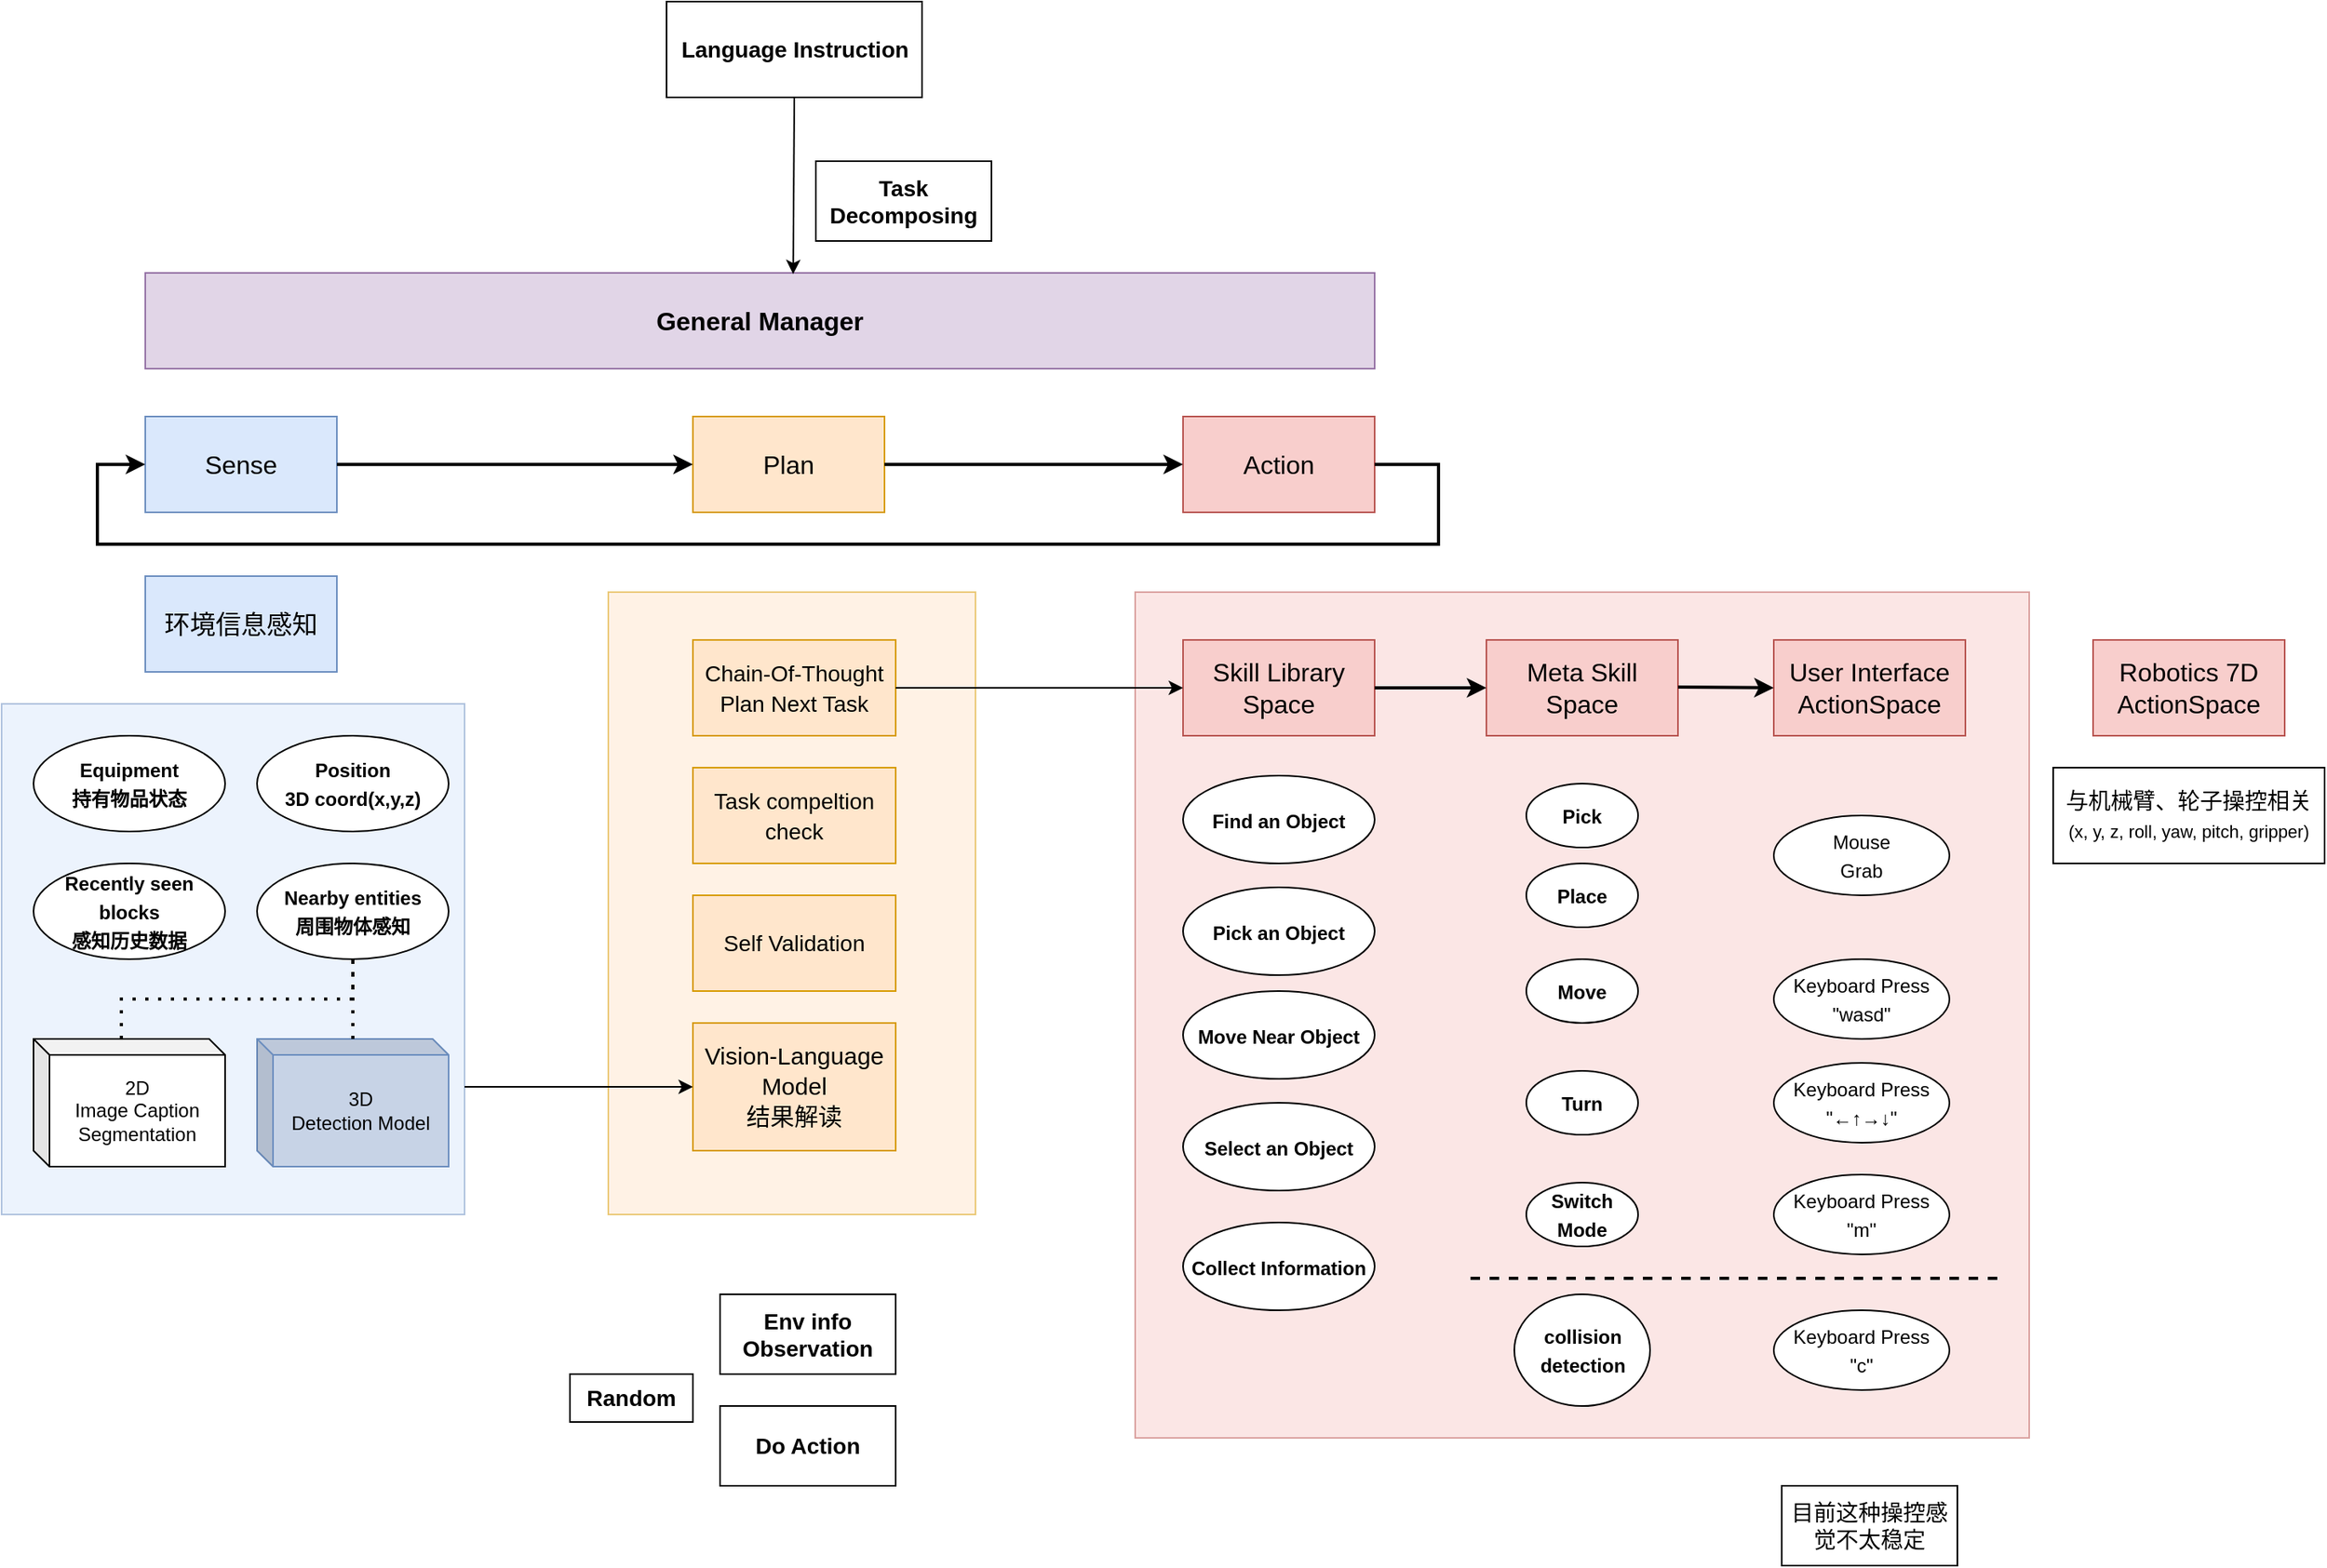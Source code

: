 <mxfile version="21.6.9" type="github">
  <diagram name="Page-1" id="c7558073-3199-34d8-9f00-42111426c3f3">
    <mxGraphModel dx="2192" dy="664" grid="1" gridSize="10" guides="1" tooltips="1" connect="1" arrows="1" fold="1" page="1" pageScale="1" pageWidth="826" pageHeight="1169" background="none" math="0" shadow="0">
      <root>
        <mxCell id="0" />
        <mxCell id="1" parent="0" />
        <mxCell id="KBhb0Jj_dmKSlay7C9OW-234" value="" style="rounded=0;whiteSpace=wrap;html=1;fillColor=#f8cecc;strokeColor=#b85450;opacity=50;" vertex="1" parent="1">
          <mxGeometry x="630" y="700" width="560" height="530" as="geometry" />
        </mxCell>
        <mxCell id="KBhb0Jj_dmKSlay7C9OW-224" value="" style="rounded=0;whiteSpace=wrap;html=1;fillColor=#ffe6cc;strokeColor=#d79b00;opacity=50;" vertex="1" parent="1">
          <mxGeometry x="300" y="700" width="230" height="390" as="geometry" />
        </mxCell>
        <mxCell id="KBhb0Jj_dmKSlay7C9OW-199" value="" style="rounded=0;whiteSpace=wrap;html=1;fillColor=#dae8fc;strokeColor=#6c8ebf;opacity=50;" vertex="1" parent="1">
          <mxGeometry x="-80" y="770" width="290" height="320" as="geometry" />
        </mxCell>
        <mxCell id="KBhb0Jj_dmKSlay7C9OW-177" value="&lt;font style=&quot;font-size: 16px;&quot;&gt;Sense&lt;/font&gt;" style="rounded=0;whiteSpace=wrap;html=1;fillColor=#dae8fc;strokeColor=#6c8ebf;" vertex="1" parent="1">
          <mxGeometry x="10" y="590" width="120" height="60" as="geometry" />
        </mxCell>
        <mxCell id="KBhb0Jj_dmKSlay7C9OW-178" value="&lt;font style=&quot;font-size: 16px;&quot;&gt;Plan&lt;/font&gt;" style="rounded=0;whiteSpace=wrap;html=1;fillColor=#ffe6cc;strokeColor=#d79b00;" vertex="1" parent="1">
          <mxGeometry x="353" y="590" width="120" height="60" as="geometry" />
        </mxCell>
        <mxCell id="KBhb0Jj_dmKSlay7C9OW-179" value="&lt;font style=&quot;font-size: 16px;&quot;&gt;Action&lt;/font&gt;" style="rounded=0;whiteSpace=wrap;html=1;fillColor=#f8cecc;strokeColor=#b85450;" vertex="1" parent="1">
          <mxGeometry x="660" y="590" width="120" height="60" as="geometry" />
        </mxCell>
        <mxCell id="KBhb0Jj_dmKSlay7C9OW-180" value="&lt;font style=&quot;font-size: 16px;&quot;&gt;环境信息感知&lt;/font&gt;" style="rounded=0;whiteSpace=wrap;html=1;fillColor=#dae8fc;strokeColor=#6c8ebf;" vertex="1" parent="1">
          <mxGeometry x="10" y="690" width="120" height="60" as="geometry" />
        </mxCell>
        <mxCell id="KBhb0Jj_dmKSlay7C9OW-181" value="&lt;div style=&quot;line-height: 150%;&quot; data-docx-has-block-data=&quot;false&quot; data-page-id=&quot;PsQEdelZuojstnxGwMRclEq5nUh&quot;&gt;&lt;div class=&quot;old-record-id-UTOEdsf3Foy1ImxKm3bcTJLcnuc&quot; style=&quot;&quot;&gt;&lt;strong&gt;Equipment&lt;/strong&gt;&lt;/div&gt;&lt;div class=&quot;old-record-id-UTOEdsf3Foy1ImxKm3bcTJLcnuc&quot; style=&quot;line-height: 150%;&quot;&gt;&lt;strong&gt;持有&lt;/strong&gt;&lt;strong style=&quot;background-color: initial;&quot;&gt;物品状态&lt;/strong&gt;&lt;/div&gt;&lt;/div&gt;" style="ellipse;whiteSpace=wrap;html=1;" vertex="1" parent="1">
          <mxGeometry x="-60" y="790" width="120" height="60" as="geometry" />
        </mxCell>
        <mxCell id="KBhb0Jj_dmKSlay7C9OW-182" value="" style="endArrow=classic;html=1;rounded=0;exitX=1;exitY=0.5;exitDx=0;exitDy=0;entryX=0;entryY=0.5;entryDx=0;entryDy=0;strokeWidth=2;" edge="1" parent="1" source="KBhb0Jj_dmKSlay7C9OW-177" target="KBhb0Jj_dmKSlay7C9OW-178">
          <mxGeometry width="50" height="50" relative="1" as="geometry">
            <mxPoint x="350" y="770" as="sourcePoint" />
            <mxPoint x="313" y="620" as="targetPoint" />
          </mxGeometry>
        </mxCell>
        <mxCell id="KBhb0Jj_dmKSlay7C9OW-183" value="" style="endArrow=classic;html=1;rounded=0;exitX=1;exitY=0.5;exitDx=0;exitDy=0;entryX=0;entryY=0.5;entryDx=0;entryDy=0;strokeWidth=2;" edge="1" parent="1" source="KBhb0Jj_dmKSlay7C9OW-178" target="KBhb0Jj_dmKSlay7C9OW-179">
          <mxGeometry width="50" height="50" relative="1" as="geometry">
            <mxPoint x="480" y="710" as="sourcePoint" />
            <mxPoint x="543" y="710" as="targetPoint" />
          </mxGeometry>
        </mxCell>
        <mxCell id="KBhb0Jj_dmKSlay7C9OW-184" value="&lt;div style=&quot;line-height: 150%;&quot; data-docx-has-block-data=&quot;false&quot; data-page-id=&quot;PsQEdelZuojstnxGwMRclEq5nUh&quot;&gt;&lt;div class=&quot;old-record-id-UTOEdsf3Foy1ImxKm3bcTJLcnuc&quot; style=&quot;&quot;&gt;&lt;div data-docx-has-block-data=&quot;false&quot; data-page-id=&quot;PsQEdelZuojstnxGwMRclEq5nUh&quot;&gt;&lt;div class=&quot;old-record-id-ScOXdyL53oE6Iexby0Acvt4xn4d&quot; style=&quot;&quot;&gt;&lt;strong&gt;Nearby entities&lt;/strong&gt;&lt;/div&gt;&lt;div class=&quot;old-record-id-ScOXdyL53oE6Iexby0Acvt4xn4d&quot; style=&quot;&quot;&gt;&lt;strong&gt;周围物体感知&lt;/strong&gt;&lt;/div&gt;&lt;/div&gt;&lt;span class=&quot;lark-record-clipboard&quot; data-lark-record-format=&quot;docx/text&quot; data-lark-record-data=&quot;{&amp;quot;rootId&amp;quot;:&amp;quot;PsQEdelZuojstnxGwMRclEq5nUh&amp;quot;,&amp;quot;text&amp;quot;:{&amp;quot;initialAttributedTexts&amp;quot;:{&amp;quot;text&amp;quot;:{&amp;quot;0&amp;quot;:&amp;quot;Nearby entities&amp;quot;},&amp;quot;attribs&amp;quot;:{&amp;quot;0&amp;quot;:&amp;quot;*0*1*2+f&amp;quot;}},&amp;quot;apool&amp;quot;:{&amp;quot;numToAttrib&amp;quot;:{&amp;quot;0&amp;quot;:[&amp;quot;author&amp;quot;,&amp;quot;7103759906590752771&amp;quot;],&amp;quot;1&amp;quot;:[&amp;quot;bold&amp;quot;,&amp;quot;true&amp;quot;],&amp;quot;2&amp;quot;:[&amp;quot;textHighlightBackground&amp;quot;,&amp;quot;rgba(255,246,122,0.8)&amp;quot;]},&amp;quot;nextNum&amp;quot;:3}},&amp;quot;type&amp;quot;:&amp;quot;text&amp;quot;,&amp;quot;referenceRecordMap&amp;quot;:{},&amp;quot;extra&amp;quot;:{&amp;quot;mention_page_title&amp;quot;:{},&amp;quot;external_mention_url&amp;quot;:{}},&amp;quot;isKeepQuoteContainer&amp;quot;:false,&amp;quot;isFromCode&amp;quot;:false,&amp;quot;selection&amp;quot;:[{&amp;quot;id&amp;quot;:2483,&amp;quot;type&amp;quot;:&amp;quot;text&amp;quot;,&amp;quot;selection&amp;quot;:{&amp;quot;start&amp;quot;:0,&amp;quot;end&amp;quot;:15},&amp;quot;recordId&amp;quot;:&amp;quot;ScOXdyL53oE6Iexby0Acvt4xn4d&amp;quot;}],&amp;quot;payloadMap&amp;quot;:{},&amp;quot;isCut&amp;quot;:false}&quot;&gt;&lt;/span&gt;&lt;/div&gt;&lt;/div&gt;" style="ellipse;whiteSpace=wrap;html=1;" vertex="1" parent="1">
          <mxGeometry x="80" y="870" width="120" height="60" as="geometry" />
        </mxCell>
        <mxCell id="KBhb0Jj_dmKSlay7C9OW-185" value="3D &lt;br&gt;Detection Model" style="shape=cube;whiteSpace=wrap;html=1;boundedLbl=1;backgroundOutline=1;darkOpacity=0.05;darkOpacity2=0.1;size=10;fillColor=#C7D3E6;strokeColor=#6c8ebf;" vertex="1" parent="1">
          <mxGeometry x="80" y="980" width="120" height="80" as="geometry" />
        </mxCell>
        <mxCell id="KBhb0Jj_dmKSlay7C9OW-186" value="&lt;div style=&quot;line-height: 150%;&quot; data-docx-has-block-data=&quot;false&quot; data-page-id=&quot;PsQEdelZuojstnxGwMRclEq5nUh&quot;&gt;&lt;div class=&quot;old-record-id-UTOEdsf3Foy1ImxKm3bcTJLcnuc&quot; style=&quot;&quot;&gt;&lt;div data-docx-has-block-data=&quot;false&quot; data-page-id=&quot;PsQEdelZuojstnxGwMRclEq5nUh&quot;&gt;&lt;div class=&quot;old-record-id-ScOXdyL53oE6Iexby0Acvt4xn4d&quot; style=&quot;&quot;&gt;&lt;strong&gt;Recently seen blocks&lt;/strong&gt;&lt;/div&gt;&lt;div class=&quot;old-record-id-ScOXdyL53oE6Iexby0Acvt4xn4d&quot; style=&quot;&quot;&gt;&lt;strong&gt;感知历史数据&lt;/strong&gt;&lt;/div&gt;&lt;/div&gt;&lt;span class=&quot;lark-record-clipboard&quot; data-lark-record-format=&quot;docx/text&quot; data-lark-record-data=&quot;{&amp;quot;rootId&amp;quot;:&amp;quot;PsQEdelZuojstnxGwMRclEq5nUh&amp;quot;,&amp;quot;text&amp;quot;:{&amp;quot;initialAttributedTexts&amp;quot;:{&amp;quot;text&amp;quot;:{&amp;quot;0&amp;quot;:&amp;quot;Nearby entities&amp;quot;},&amp;quot;attribs&amp;quot;:{&amp;quot;0&amp;quot;:&amp;quot;*0*1*2+f&amp;quot;}},&amp;quot;apool&amp;quot;:{&amp;quot;numToAttrib&amp;quot;:{&amp;quot;0&amp;quot;:[&amp;quot;author&amp;quot;,&amp;quot;7103759906590752771&amp;quot;],&amp;quot;1&amp;quot;:[&amp;quot;bold&amp;quot;,&amp;quot;true&amp;quot;],&amp;quot;2&amp;quot;:[&amp;quot;textHighlightBackground&amp;quot;,&amp;quot;rgba(255,246,122,0.8)&amp;quot;]},&amp;quot;nextNum&amp;quot;:3}},&amp;quot;type&amp;quot;:&amp;quot;text&amp;quot;,&amp;quot;referenceRecordMap&amp;quot;:{},&amp;quot;extra&amp;quot;:{&amp;quot;mention_page_title&amp;quot;:{},&amp;quot;external_mention_url&amp;quot;:{}},&amp;quot;isKeepQuoteContainer&amp;quot;:false,&amp;quot;isFromCode&amp;quot;:false,&amp;quot;selection&amp;quot;:[{&amp;quot;id&amp;quot;:2483,&amp;quot;type&amp;quot;:&amp;quot;text&amp;quot;,&amp;quot;selection&amp;quot;:{&amp;quot;start&amp;quot;:0,&amp;quot;end&amp;quot;:15},&amp;quot;recordId&amp;quot;:&amp;quot;ScOXdyL53oE6Iexby0Acvt4xn4d&amp;quot;}],&amp;quot;payloadMap&amp;quot;:{},&amp;quot;isCut&amp;quot;:false}&quot;&gt;&lt;/span&gt;&lt;/div&gt;&lt;/div&gt;" style="ellipse;whiteSpace=wrap;html=1;" vertex="1" parent="1">
          <mxGeometry x="-60" y="870" width="120" height="60" as="geometry" />
        </mxCell>
        <mxCell id="KBhb0Jj_dmKSlay7C9OW-187" value="" style="endArrow=none;dashed=1;html=1;dashPattern=1 3;strokeWidth=2;rounded=0;entryX=0.5;entryY=1;entryDx=0;entryDy=0;" edge="1" parent="1" target="KBhb0Jj_dmKSlay7C9OW-184">
          <mxGeometry width="50" height="50" relative="1" as="geometry">
            <mxPoint x="140" y="980" as="sourcePoint" />
            <mxPoint x="350" y="760" as="targetPoint" />
          </mxGeometry>
        </mxCell>
        <mxCell id="KBhb0Jj_dmKSlay7C9OW-188" value="&lt;div style=&quot;line-height: 150%;&quot; data-docx-has-block-data=&quot;false&quot; data-page-id=&quot;PsQEdelZuojstnxGwMRclEq5nUh&quot;&gt;&lt;div class=&quot;old-record-id-UTOEdsf3Foy1ImxKm3bcTJLcnuc&quot; style=&quot;&quot;&gt;&lt;div data-docx-has-block-data=&quot;false&quot; data-page-id=&quot;PsQEdelZuojstnxGwMRclEq5nUh&quot;&gt;&lt;div class=&quot;old-record-id-ScOXdyL53oE6Iexby0Acvt4xn4d&quot; style=&quot;&quot;&gt;&lt;b&gt;Position&lt;/b&gt;&lt;/div&gt;&lt;div class=&quot;old-record-id-ScOXdyL53oE6Iexby0Acvt4xn4d&quot; style=&quot;&quot;&gt;&lt;b&gt;3D coord(x,y,z)&lt;/b&gt;&lt;/div&gt;&lt;/div&gt;&lt;span class=&quot;lark-record-clipboard&quot; data-lark-record-format=&quot;docx/text&quot; data-lark-record-data=&quot;{&amp;quot;rootId&amp;quot;:&amp;quot;PsQEdelZuojstnxGwMRclEq5nUh&amp;quot;,&amp;quot;text&amp;quot;:{&amp;quot;initialAttributedTexts&amp;quot;:{&amp;quot;text&amp;quot;:{&amp;quot;0&amp;quot;:&amp;quot;Nearby entities&amp;quot;},&amp;quot;attribs&amp;quot;:{&amp;quot;0&amp;quot;:&amp;quot;*0*1*2+f&amp;quot;}},&amp;quot;apool&amp;quot;:{&amp;quot;numToAttrib&amp;quot;:{&amp;quot;0&amp;quot;:[&amp;quot;author&amp;quot;,&amp;quot;7103759906590752771&amp;quot;],&amp;quot;1&amp;quot;:[&amp;quot;bold&amp;quot;,&amp;quot;true&amp;quot;],&amp;quot;2&amp;quot;:[&amp;quot;textHighlightBackground&amp;quot;,&amp;quot;rgba(255,246,122,0.8)&amp;quot;]},&amp;quot;nextNum&amp;quot;:3}},&amp;quot;type&amp;quot;:&amp;quot;text&amp;quot;,&amp;quot;referenceRecordMap&amp;quot;:{},&amp;quot;extra&amp;quot;:{&amp;quot;mention_page_title&amp;quot;:{},&amp;quot;external_mention_url&amp;quot;:{}},&amp;quot;isKeepQuoteContainer&amp;quot;:false,&amp;quot;isFromCode&amp;quot;:false,&amp;quot;selection&amp;quot;:[{&amp;quot;id&amp;quot;:2483,&amp;quot;type&amp;quot;:&amp;quot;text&amp;quot;,&amp;quot;selection&amp;quot;:{&amp;quot;start&amp;quot;:0,&amp;quot;end&amp;quot;:15},&amp;quot;recordId&amp;quot;:&amp;quot;ScOXdyL53oE6Iexby0Acvt4xn4d&amp;quot;}],&amp;quot;payloadMap&amp;quot;:{},&amp;quot;isCut&amp;quot;:false}&quot;&gt;&lt;/span&gt;&lt;/div&gt;&lt;/div&gt;" style="ellipse;whiteSpace=wrap;html=1;" vertex="1" parent="1">
          <mxGeometry x="80" y="790" width="120" height="60" as="geometry" />
        </mxCell>
        <mxCell id="KBhb0Jj_dmKSlay7C9OW-189" value="&lt;font style=&quot;font-size: 16px;&quot;&gt;User Interface&lt;br&gt;ActionSpace&lt;br&gt;&lt;/font&gt;" style="rounded=0;whiteSpace=wrap;html=1;fillColor=#f8cecc;strokeColor=#b85450;" vertex="1" parent="1">
          <mxGeometry x="1030" y="730" width="120" height="60" as="geometry" />
        </mxCell>
        <mxCell id="KBhb0Jj_dmKSlay7C9OW-190" value="&lt;font style=&quot;font-size: 16px;&quot;&gt;Meta Skill&lt;br&gt;Space&lt;br&gt;&lt;/font&gt;" style="rounded=0;whiteSpace=wrap;html=1;fillColor=#f8cecc;strokeColor=#b85450;" vertex="1" parent="1">
          <mxGeometry x="850" y="730" width="120" height="60" as="geometry" />
        </mxCell>
        <mxCell id="KBhb0Jj_dmKSlay7C9OW-192" value="" style="endArrow=classic;html=1;rounded=0;exitX=1;exitY=0.5;exitDx=0;exitDy=0;strokeWidth=2;entryX=0;entryY=0.5;entryDx=0;entryDy=0;" edge="1" parent="1" target="KBhb0Jj_dmKSlay7C9OW-189">
          <mxGeometry width="50" height="50" relative="1" as="geometry">
            <mxPoint x="970" y="759.52" as="sourcePoint" />
            <mxPoint x="1010" y="860" as="targetPoint" />
          </mxGeometry>
        </mxCell>
        <mxCell id="KBhb0Jj_dmKSlay7C9OW-193" value="&lt;div style=&quot;line-height: 150%;&quot; data-docx-has-block-data=&quot;false&quot; data-page-id=&quot;PsQEdelZuojstnxGwMRclEq5nUh&quot;&gt;&lt;div class=&quot;old-record-id-UTOEdsf3Foy1ImxKm3bcTJLcnuc&quot; style=&quot;&quot;&gt;&lt;div data-docx-has-block-data=&quot;false&quot; data-page-id=&quot;PsQEdelZuojstnxGwMRclEq5nUh&quot;&gt;&lt;div class=&quot;old-record-id-ScOXdyL53oE6Iexby0Acvt4xn4d&quot; style=&quot;&quot;&gt;&lt;b&gt;Pick&lt;/b&gt;&lt;/div&gt;&lt;/div&gt;&lt;span class=&quot;lark-record-clipboard&quot; data-lark-record-format=&quot;docx/text&quot; data-lark-record-data=&quot;{&amp;quot;rootId&amp;quot;:&amp;quot;PsQEdelZuojstnxGwMRclEq5nUh&amp;quot;,&amp;quot;text&amp;quot;:{&amp;quot;initialAttributedTexts&amp;quot;:{&amp;quot;text&amp;quot;:{&amp;quot;0&amp;quot;:&amp;quot;Nearby entities&amp;quot;},&amp;quot;attribs&amp;quot;:{&amp;quot;0&amp;quot;:&amp;quot;*0*1*2+f&amp;quot;}},&amp;quot;apool&amp;quot;:{&amp;quot;numToAttrib&amp;quot;:{&amp;quot;0&amp;quot;:[&amp;quot;author&amp;quot;,&amp;quot;7103759906590752771&amp;quot;],&amp;quot;1&amp;quot;:[&amp;quot;bold&amp;quot;,&amp;quot;true&amp;quot;],&amp;quot;2&amp;quot;:[&amp;quot;textHighlightBackground&amp;quot;,&amp;quot;rgba(255,246,122,0.8)&amp;quot;]},&amp;quot;nextNum&amp;quot;:3}},&amp;quot;type&amp;quot;:&amp;quot;text&amp;quot;,&amp;quot;referenceRecordMap&amp;quot;:{},&amp;quot;extra&amp;quot;:{&amp;quot;mention_page_title&amp;quot;:{},&amp;quot;external_mention_url&amp;quot;:{}},&amp;quot;isKeepQuoteContainer&amp;quot;:false,&amp;quot;isFromCode&amp;quot;:false,&amp;quot;selection&amp;quot;:[{&amp;quot;id&amp;quot;:2483,&amp;quot;type&amp;quot;:&amp;quot;text&amp;quot;,&amp;quot;selection&amp;quot;:{&amp;quot;start&amp;quot;:0,&amp;quot;end&amp;quot;:15},&amp;quot;recordId&amp;quot;:&amp;quot;ScOXdyL53oE6Iexby0Acvt4xn4d&amp;quot;}],&amp;quot;payloadMap&amp;quot;:{},&amp;quot;isCut&amp;quot;:false}&quot;&gt;&lt;/span&gt;&lt;/div&gt;&lt;/div&gt;" style="ellipse;whiteSpace=wrap;html=1;" vertex="1" parent="1">
          <mxGeometry x="875" y="820" width="70" height="40" as="geometry" />
        </mxCell>
        <mxCell id="KBhb0Jj_dmKSlay7C9OW-194" value="&lt;div style=&quot;line-height: 150%;&quot; data-docx-has-block-data=&quot;false&quot; data-page-id=&quot;PsQEdelZuojstnxGwMRclEq5nUh&quot;&gt;&lt;div class=&quot;old-record-id-UTOEdsf3Foy1ImxKm3bcTJLcnuc&quot; style=&quot;&quot;&gt;&lt;div data-docx-has-block-data=&quot;false&quot; data-page-id=&quot;PsQEdelZuojstnxGwMRclEq5nUh&quot;&gt;&lt;div class=&quot;old-record-id-ScOXdyL53oE6Iexby0Acvt4xn4d&quot; style=&quot;&quot;&gt;&lt;b&gt;Place&lt;/b&gt;&lt;/div&gt;&lt;/div&gt;&lt;span class=&quot;lark-record-clipboard&quot; data-lark-record-format=&quot;docx/text&quot; data-lark-record-data=&quot;{&amp;quot;rootId&amp;quot;:&amp;quot;PsQEdelZuojstnxGwMRclEq5nUh&amp;quot;,&amp;quot;text&amp;quot;:{&amp;quot;initialAttributedTexts&amp;quot;:{&amp;quot;text&amp;quot;:{&amp;quot;0&amp;quot;:&amp;quot;Nearby entities&amp;quot;},&amp;quot;attribs&amp;quot;:{&amp;quot;0&amp;quot;:&amp;quot;*0*1*2+f&amp;quot;}},&amp;quot;apool&amp;quot;:{&amp;quot;numToAttrib&amp;quot;:{&amp;quot;0&amp;quot;:[&amp;quot;author&amp;quot;,&amp;quot;7103759906590752771&amp;quot;],&amp;quot;1&amp;quot;:[&amp;quot;bold&amp;quot;,&amp;quot;true&amp;quot;],&amp;quot;2&amp;quot;:[&amp;quot;textHighlightBackground&amp;quot;,&amp;quot;rgba(255,246,122,0.8)&amp;quot;]},&amp;quot;nextNum&amp;quot;:3}},&amp;quot;type&amp;quot;:&amp;quot;text&amp;quot;,&amp;quot;referenceRecordMap&amp;quot;:{},&amp;quot;extra&amp;quot;:{&amp;quot;mention_page_title&amp;quot;:{},&amp;quot;external_mention_url&amp;quot;:{}},&amp;quot;isKeepQuoteContainer&amp;quot;:false,&amp;quot;isFromCode&amp;quot;:false,&amp;quot;selection&amp;quot;:[{&amp;quot;id&amp;quot;:2483,&amp;quot;type&amp;quot;:&amp;quot;text&amp;quot;,&amp;quot;selection&amp;quot;:{&amp;quot;start&amp;quot;:0,&amp;quot;end&amp;quot;:15},&amp;quot;recordId&amp;quot;:&amp;quot;ScOXdyL53oE6Iexby0Acvt4xn4d&amp;quot;}],&amp;quot;payloadMap&amp;quot;:{},&amp;quot;isCut&amp;quot;:false}&quot;&gt;&lt;/span&gt;&lt;/div&gt;&lt;/div&gt;" style="ellipse;whiteSpace=wrap;html=1;" vertex="1" parent="1">
          <mxGeometry x="875" y="870" width="70" height="40" as="geometry" />
        </mxCell>
        <mxCell id="KBhb0Jj_dmKSlay7C9OW-195" value="&lt;div style=&quot;line-height: 150%;&quot; data-docx-has-block-data=&quot;false&quot; data-page-id=&quot;PsQEdelZuojstnxGwMRclEq5nUh&quot;&gt;&lt;div class=&quot;old-record-id-UTOEdsf3Foy1ImxKm3bcTJLcnuc&quot; style=&quot;&quot;&gt;&lt;div data-docx-has-block-data=&quot;false&quot; data-page-id=&quot;PsQEdelZuojstnxGwMRclEq5nUh&quot;&gt;&lt;div class=&quot;old-record-id-ScOXdyL53oE6Iexby0Acvt4xn4d&quot; style=&quot;&quot;&gt;&lt;b&gt;Move&lt;/b&gt;&lt;/div&gt;&lt;/div&gt;&lt;span class=&quot;lark-record-clipboard&quot; data-lark-record-format=&quot;docx/text&quot; data-lark-record-data=&quot;{&amp;quot;rootId&amp;quot;:&amp;quot;PsQEdelZuojstnxGwMRclEq5nUh&amp;quot;,&amp;quot;text&amp;quot;:{&amp;quot;initialAttributedTexts&amp;quot;:{&amp;quot;text&amp;quot;:{&amp;quot;0&amp;quot;:&amp;quot;Nearby entities&amp;quot;},&amp;quot;attribs&amp;quot;:{&amp;quot;0&amp;quot;:&amp;quot;*0*1*2+f&amp;quot;}},&amp;quot;apool&amp;quot;:{&amp;quot;numToAttrib&amp;quot;:{&amp;quot;0&amp;quot;:[&amp;quot;author&amp;quot;,&amp;quot;7103759906590752771&amp;quot;],&amp;quot;1&amp;quot;:[&amp;quot;bold&amp;quot;,&amp;quot;true&amp;quot;],&amp;quot;2&amp;quot;:[&amp;quot;textHighlightBackground&amp;quot;,&amp;quot;rgba(255,246,122,0.8)&amp;quot;]},&amp;quot;nextNum&amp;quot;:3}},&amp;quot;type&amp;quot;:&amp;quot;text&amp;quot;,&amp;quot;referenceRecordMap&amp;quot;:{},&amp;quot;extra&amp;quot;:{&amp;quot;mention_page_title&amp;quot;:{},&amp;quot;external_mention_url&amp;quot;:{}},&amp;quot;isKeepQuoteContainer&amp;quot;:false,&amp;quot;isFromCode&amp;quot;:false,&amp;quot;selection&amp;quot;:[{&amp;quot;id&amp;quot;:2483,&amp;quot;type&amp;quot;:&amp;quot;text&amp;quot;,&amp;quot;selection&amp;quot;:{&amp;quot;start&amp;quot;:0,&amp;quot;end&amp;quot;:15},&amp;quot;recordId&amp;quot;:&amp;quot;ScOXdyL53oE6Iexby0Acvt4xn4d&amp;quot;}],&amp;quot;payloadMap&amp;quot;:{},&amp;quot;isCut&amp;quot;:false}&quot;&gt;&lt;/span&gt;&lt;/div&gt;&lt;/div&gt;" style="ellipse;whiteSpace=wrap;html=1;" vertex="1" parent="1">
          <mxGeometry x="875" y="930" width="70" height="40" as="geometry" />
        </mxCell>
        <mxCell id="KBhb0Jj_dmKSlay7C9OW-196" value="&lt;div style=&quot;line-height: 150%;&quot; data-docx-has-block-data=&quot;false&quot; data-page-id=&quot;PsQEdelZuojstnxGwMRclEq5nUh&quot;&gt;&lt;div class=&quot;old-record-id-UTOEdsf3Foy1ImxKm3bcTJLcnuc&quot; style=&quot;&quot;&gt;&lt;div data-docx-has-block-data=&quot;false&quot; data-page-id=&quot;PsQEdelZuojstnxGwMRclEq5nUh&quot;&gt;&lt;div class=&quot;old-record-id-ScOXdyL53oE6Iexby0Acvt4xn4d&quot; style=&quot;&quot;&gt;&lt;b&gt;Turn&lt;/b&gt;&lt;/div&gt;&lt;/div&gt;&lt;span class=&quot;lark-record-clipboard&quot; data-lark-record-format=&quot;docx/text&quot; data-lark-record-data=&quot;{&amp;quot;rootId&amp;quot;:&amp;quot;PsQEdelZuojstnxGwMRclEq5nUh&amp;quot;,&amp;quot;text&amp;quot;:{&amp;quot;initialAttributedTexts&amp;quot;:{&amp;quot;text&amp;quot;:{&amp;quot;0&amp;quot;:&amp;quot;Nearby entities&amp;quot;},&amp;quot;attribs&amp;quot;:{&amp;quot;0&amp;quot;:&amp;quot;*0*1*2+f&amp;quot;}},&amp;quot;apool&amp;quot;:{&amp;quot;numToAttrib&amp;quot;:{&amp;quot;0&amp;quot;:[&amp;quot;author&amp;quot;,&amp;quot;7103759906590752771&amp;quot;],&amp;quot;1&amp;quot;:[&amp;quot;bold&amp;quot;,&amp;quot;true&amp;quot;],&amp;quot;2&amp;quot;:[&amp;quot;textHighlightBackground&amp;quot;,&amp;quot;rgba(255,246,122,0.8)&amp;quot;]},&amp;quot;nextNum&amp;quot;:3}},&amp;quot;type&amp;quot;:&amp;quot;text&amp;quot;,&amp;quot;referenceRecordMap&amp;quot;:{},&amp;quot;extra&amp;quot;:{&amp;quot;mention_page_title&amp;quot;:{},&amp;quot;external_mention_url&amp;quot;:{}},&amp;quot;isKeepQuoteContainer&amp;quot;:false,&amp;quot;isFromCode&amp;quot;:false,&amp;quot;selection&amp;quot;:[{&amp;quot;id&amp;quot;:2483,&amp;quot;type&amp;quot;:&amp;quot;text&amp;quot;,&amp;quot;selection&amp;quot;:{&amp;quot;start&amp;quot;:0,&amp;quot;end&amp;quot;:15},&amp;quot;recordId&amp;quot;:&amp;quot;ScOXdyL53oE6Iexby0Acvt4xn4d&amp;quot;}],&amp;quot;payloadMap&amp;quot;:{},&amp;quot;isCut&amp;quot;:false}&quot;&gt;&lt;/span&gt;&lt;/div&gt;&lt;/div&gt;" style="ellipse;whiteSpace=wrap;html=1;" vertex="1" parent="1">
          <mxGeometry x="875" y="1000" width="70" height="40" as="geometry" />
        </mxCell>
        <mxCell id="KBhb0Jj_dmKSlay7C9OW-197" value="&lt;p style=&quot;line-height: 150%;&quot;&gt;&lt;font style=&quot;font-size: 14px;&quot;&gt;Task compeltion check&lt;/font&gt;&lt;/p&gt;" style="rounded=0;whiteSpace=wrap;html=1;fillColor=#ffe6cc;strokeColor=#d79b00;" vertex="1" parent="1">
          <mxGeometry x="353" y="810" width="127" height="60" as="geometry" />
        </mxCell>
        <mxCell id="KBhb0Jj_dmKSlay7C9OW-198" value="&lt;p style=&quot;line-height: 150%;&quot;&gt;&lt;font style=&quot;font-size: 15px;&quot;&gt;Vision-Language Model&lt;br&gt;结果解读&lt;br&gt;&lt;/font&gt;&lt;/p&gt;" style="rounded=0;whiteSpace=wrap;html=1;fillColor=#ffe6cc;strokeColor=#d79b00;" vertex="1" parent="1">
          <mxGeometry x="353" y="970" width="127" height="80" as="geometry" />
        </mxCell>
        <mxCell id="KBhb0Jj_dmKSlay7C9OW-200" value="&lt;font style=&quot;font-size: 16px;&quot;&gt;Robotics 7D&lt;br&gt;ActionSpace&lt;br&gt;&lt;/font&gt;" style="rounded=0;whiteSpace=wrap;html=1;fillColor=#f8cecc;strokeColor=#b85450;" vertex="1" parent="1">
          <mxGeometry x="1230" y="730" width="120" height="60" as="geometry" />
        </mxCell>
        <mxCell id="KBhb0Jj_dmKSlay7C9OW-201" value="&lt;p style=&quot;line-height: 150%;&quot;&gt;&lt;span style=&quot;font-size: 14px;&quot;&gt;与机械臂、轮子操控相关&lt;/span&gt;&lt;br&gt;&lt;font style=&quot;font-size: 11px;&quot;&gt;(x, y, z, roll, yaw, pitch,&amp;nbsp;gripper)&lt;/font&gt;&lt;br&gt;&lt;/p&gt;" style="rounded=0;whiteSpace=wrap;html=1;" vertex="1" parent="1">
          <mxGeometry x="1205" y="810" width="170" height="60" as="geometry" />
        </mxCell>
        <mxCell id="KBhb0Jj_dmKSlay7C9OW-202" value="2D&lt;br&gt;Image Caption&lt;br&gt;Segmentation" style="shape=cube;whiteSpace=wrap;html=1;boundedLbl=1;backgroundOutline=1;darkOpacity=0.05;darkOpacity2=0.1;size=10;" vertex="1" parent="1">
          <mxGeometry x="-60" y="980" width="120" height="80" as="geometry" />
        </mxCell>
        <mxCell id="KBhb0Jj_dmKSlay7C9OW-203" value="" style="endArrow=none;dashed=1;html=1;dashPattern=1 3;strokeWidth=2;rounded=0;exitX=0;exitY=0;exitDx=55;exitDy=0;exitPerimeter=0;edgeStyle=orthogonalEdgeStyle;entryX=0.5;entryY=1;entryDx=0;entryDy=0;" edge="1" parent="1" source="KBhb0Jj_dmKSlay7C9OW-202" target="KBhb0Jj_dmKSlay7C9OW-184">
          <mxGeometry width="50" height="50" relative="1" as="geometry">
            <mxPoint x="150" y="990" as="sourcePoint" />
            <mxPoint x="150" y="940" as="targetPoint" />
          </mxGeometry>
        </mxCell>
        <mxCell id="KBhb0Jj_dmKSlay7C9OW-204" value="" style="endArrow=classic;html=1;rounded=0;exitX=1;exitY=0.75;exitDx=0;exitDy=0;entryX=0;entryY=0.5;entryDx=0;entryDy=0;" edge="1" parent="1" source="KBhb0Jj_dmKSlay7C9OW-199" target="KBhb0Jj_dmKSlay7C9OW-198">
          <mxGeometry width="50" height="50" relative="1" as="geometry">
            <mxPoint x="490" y="840" as="sourcePoint" />
            <mxPoint x="540" y="790" as="targetPoint" />
          </mxGeometry>
        </mxCell>
        <mxCell id="KBhb0Jj_dmKSlay7C9OW-206" value="&lt;font size=&quot;1&quot; style=&quot;&quot;&gt;&lt;b style=&quot;font-size: 16px;&quot;&gt;General Manager&lt;/b&gt;&lt;/font&gt;" style="rounded=0;whiteSpace=wrap;html=1;fillColor=#e1d5e7;strokeColor=#9673a6;" vertex="1" parent="1">
          <mxGeometry x="10" y="500" width="770" height="60" as="geometry" />
        </mxCell>
        <mxCell id="KBhb0Jj_dmKSlay7C9OW-207" value="&lt;div style=&quot;line-height: 150%;&quot; data-docx-has-block-data=&quot;false&quot; data-page-id=&quot;PsQEdelZuojstnxGwMRclEq5nUh&quot;&gt;&lt;div class=&quot;old-record-id-UTOEdsf3Foy1ImxKm3bcTJLcnuc&quot; style=&quot;&quot;&gt;&lt;div data-docx-has-block-data=&quot;false&quot; data-page-id=&quot;PsQEdelZuojstnxGwMRclEq5nUh&quot;&gt;&lt;div class=&quot;old-record-id-ScOXdyL53oE6Iexby0Acvt4xn4d&quot; style=&quot;&quot;&gt;Keyboard Press&lt;/div&gt;&lt;div class=&quot;old-record-id-ScOXdyL53oE6Iexby0Acvt4xn4d&quot; style=&quot;&quot;&gt;&quot;wasd&quot;&lt;/div&gt;&lt;/div&gt;&lt;span class=&quot;lark-record-clipboard&quot; data-lark-record-format=&quot;docx/text&quot; data-lark-record-data=&quot;{&amp;quot;rootId&amp;quot;:&amp;quot;PsQEdelZuojstnxGwMRclEq5nUh&amp;quot;,&amp;quot;text&amp;quot;:{&amp;quot;initialAttributedTexts&amp;quot;:{&amp;quot;text&amp;quot;:{&amp;quot;0&amp;quot;:&amp;quot;Nearby entities&amp;quot;},&amp;quot;attribs&amp;quot;:{&amp;quot;0&amp;quot;:&amp;quot;*0*1*2+f&amp;quot;}},&amp;quot;apool&amp;quot;:{&amp;quot;numToAttrib&amp;quot;:{&amp;quot;0&amp;quot;:[&amp;quot;author&amp;quot;,&amp;quot;7103759906590752771&amp;quot;],&amp;quot;1&amp;quot;:[&amp;quot;bold&amp;quot;,&amp;quot;true&amp;quot;],&amp;quot;2&amp;quot;:[&amp;quot;textHighlightBackground&amp;quot;,&amp;quot;rgba(255,246,122,0.8)&amp;quot;]},&amp;quot;nextNum&amp;quot;:3}},&amp;quot;type&amp;quot;:&amp;quot;text&amp;quot;,&amp;quot;referenceRecordMap&amp;quot;:{},&amp;quot;extra&amp;quot;:{&amp;quot;mention_page_title&amp;quot;:{},&amp;quot;external_mention_url&amp;quot;:{}},&amp;quot;isKeepQuoteContainer&amp;quot;:false,&amp;quot;isFromCode&amp;quot;:false,&amp;quot;selection&amp;quot;:[{&amp;quot;id&amp;quot;:2483,&amp;quot;type&amp;quot;:&amp;quot;text&amp;quot;,&amp;quot;selection&amp;quot;:{&amp;quot;start&amp;quot;:0,&amp;quot;end&amp;quot;:15},&amp;quot;recordId&amp;quot;:&amp;quot;ScOXdyL53oE6Iexby0Acvt4xn4d&amp;quot;}],&amp;quot;payloadMap&amp;quot;:{},&amp;quot;isCut&amp;quot;:false}&quot;&gt;&lt;/span&gt;&lt;/div&gt;&lt;/div&gt;" style="ellipse;whiteSpace=wrap;html=1;" vertex="1" parent="1">
          <mxGeometry x="1030" y="930" width="110" height="50" as="geometry" />
        </mxCell>
        <mxCell id="KBhb0Jj_dmKSlay7C9OW-208" value="&lt;div style=&quot;line-height: 150%;&quot; data-docx-has-block-data=&quot;false&quot; data-page-id=&quot;PsQEdelZuojstnxGwMRclEq5nUh&quot;&gt;&lt;div class=&quot;old-record-id-UTOEdsf3Foy1ImxKm3bcTJLcnuc&quot; style=&quot;&quot;&gt;&lt;div data-docx-has-block-data=&quot;false&quot; data-page-id=&quot;PsQEdelZuojstnxGwMRclEq5nUh&quot;&gt;&lt;div class=&quot;old-record-id-ScOXdyL53oE6Iexby0Acvt4xn4d&quot; style=&quot;&quot;&gt;Keyboard Press&lt;/div&gt;&lt;div class=&quot;old-record-id-ScOXdyL53oE6Iexby0Acvt4xn4d&quot; style=&quot;&quot;&gt;&quot;←↑→↓&quot;&lt;/div&gt;&lt;/div&gt;&lt;span class=&quot;lark-record-clipboard&quot; data-lark-record-format=&quot;docx/text&quot; data-lark-record-data=&quot;{&amp;quot;rootId&amp;quot;:&amp;quot;PsQEdelZuojstnxGwMRclEq5nUh&amp;quot;,&amp;quot;text&amp;quot;:{&amp;quot;initialAttributedTexts&amp;quot;:{&amp;quot;text&amp;quot;:{&amp;quot;0&amp;quot;:&amp;quot;Nearby entities&amp;quot;},&amp;quot;attribs&amp;quot;:{&amp;quot;0&amp;quot;:&amp;quot;*0*1*2+f&amp;quot;}},&amp;quot;apool&amp;quot;:{&amp;quot;numToAttrib&amp;quot;:{&amp;quot;0&amp;quot;:[&amp;quot;author&amp;quot;,&amp;quot;7103759906590752771&amp;quot;],&amp;quot;1&amp;quot;:[&amp;quot;bold&amp;quot;,&amp;quot;true&amp;quot;],&amp;quot;2&amp;quot;:[&amp;quot;textHighlightBackground&amp;quot;,&amp;quot;rgba(255,246,122,0.8)&amp;quot;]},&amp;quot;nextNum&amp;quot;:3}},&amp;quot;type&amp;quot;:&amp;quot;text&amp;quot;,&amp;quot;referenceRecordMap&amp;quot;:{},&amp;quot;extra&amp;quot;:{&amp;quot;mention_page_title&amp;quot;:{},&amp;quot;external_mention_url&amp;quot;:{}},&amp;quot;isKeepQuoteContainer&amp;quot;:false,&amp;quot;isFromCode&amp;quot;:false,&amp;quot;selection&amp;quot;:[{&amp;quot;id&amp;quot;:2483,&amp;quot;type&amp;quot;:&amp;quot;text&amp;quot;,&amp;quot;selection&amp;quot;:{&amp;quot;start&amp;quot;:0,&amp;quot;end&amp;quot;:15},&amp;quot;recordId&amp;quot;:&amp;quot;ScOXdyL53oE6Iexby0Acvt4xn4d&amp;quot;}],&amp;quot;payloadMap&amp;quot;:{},&amp;quot;isCut&amp;quot;:false}&quot;&gt;&lt;/span&gt;&lt;/div&gt;&lt;/div&gt;" style="ellipse;whiteSpace=wrap;html=1;" vertex="1" parent="1">
          <mxGeometry x="1030" y="995" width="110" height="50" as="geometry" />
        </mxCell>
        <mxCell id="KBhb0Jj_dmKSlay7C9OW-209" value="&lt;div style=&quot;line-height: 150%;&quot; data-docx-has-block-data=&quot;false&quot; data-page-id=&quot;PsQEdelZuojstnxGwMRclEq5nUh&quot;&gt;&lt;div class=&quot;old-record-id-UTOEdsf3Foy1ImxKm3bcTJLcnuc&quot; style=&quot;&quot;&gt;&lt;div data-docx-has-block-data=&quot;false&quot; data-page-id=&quot;PsQEdelZuojstnxGwMRclEq5nUh&quot;&gt;&lt;div class=&quot;old-record-id-ScOXdyL53oE6Iexby0Acvt4xn4d&quot; style=&quot;&quot;&gt;Mouse&lt;/div&gt;&lt;div class=&quot;old-record-id-ScOXdyL53oE6Iexby0Acvt4xn4d&quot; style=&quot;&quot;&gt;Grab&lt;/div&gt;&lt;/div&gt;&lt;span class=&quot;lark-record-clipboard&quot; data-lark-record-format=&quot;docx/text&quot; data-lark-record-data=&quot;{&amp;quot;rootId&amp;quot;:&amp;quot;PsQEdelZuojstnxGwMRclEq5nUh&amp;quot;,&amp;quot;text&amp;quot;:{&amp;quot;initialAttributedTexts&amp;quot;:{&amp;quot;text&amp;quot;:{&amp;quot;0&amp;quot;:&amp;quot;Nearby entities&amp;quot;},&amp;quot;attribs&amp;quot;:{&amp;quot;0&amp;quot;:&amp;quot;*0*1*2+f&amp;quot;}},&amp;quot;apool&amp;quot;:{&amp;quot;numToAttrib&amp;quot;:{&amp;quot;0&amp;quot;:[&amp;quot;author&amp;quot;,&amp;quot;7103759906590752771&amp;quot;],&amp;quot;1&amp;quot;:[&amp;quot;bold&amp;quot;,&amp;quot;true&amp;quot;],&amp;quot;2&amp;quot;:[&amp;quot;textHighlightBackground&amp;quot;,&amp;quot;rgba(255,246,122,0.8)&amp;quot;]},&amp;quot;nextNum&amp;quot;:3}},&amp;quot;type&amp;quot;:&amp;quot;text&amp;quot;,&amp;quot;referenceRecordMap&amp;quot;:{},&amp;quot;extra&amp;quot;:{&amp;quot;mention_page_title&amp;quot;:{},&amp;quot;external_mention_url&amp;quot;:{}},&amp;quot;isKeepQuoteContainer&amp;quot;:false,&amp;quot;isFromCode&amp;quot;:false,&amp;quot;selection&amp;quot;:[{&amp;quot;id&amp;quot;:2483,&amp;quot;type&amp;quot;:&amp;quot;text&amp;quot;,&amp;quot;selection&amp;quot;:{&amp;quot;start&amp;quot;:0,&amp;quot;end&amp;quot;:15},&amp;quot;recordId&amp;quot;:&amp;quot;ScOXdyL53oE6Iexby0Acvt4xn4d&amp;quot;}],&amp;quot;payloadMap&amp;quot;:{},&amp;quot;isCut&amp;quot;:false}&quot;&gt;&lt;/span&gt;&lt;/div&gt;&lt;/div&gt;" style="ellipse;whiteSpace=wrap;html=1;" vertex="1" parent="1">
          <mxGeometry x="1030" y="840" width="110" height="50" as="geometry" />
        </mxCell>
        <mxCell id="KBhb0Jj_dmKSlay7C9OW-210" value="&lt;div style=&quot;line-height: 150%;&quot; data-docx-has-block-data=&quot;false&quot; data-page-id=&quot;PsQEdelZuojstnxGwMRclEq5nUh&quot;&gt;&lt;div class=&quot;old-record-id-UTOEdsf3Foy1ImxKm3bcTJLcnuc&quot; style=&quot;&quot;&gt;&lt;div data-docx-has-block-data=&quot;false&quot; data-page-id=&quot;PsQEdelZuojstnxGwMRclEq5nUh&quot;&gt;&lt;div class=&quot;old-record-id-ScOXdyL53oE6Iexby0Acvt4xn4d&quot; style=&quot;&quot;&gt;Keyboard Press&lt;/div&gt;&lt;div class=&quot;old-record-id-ScOXdyL53oE6Iexby0Acvt4xn4d&quot; style=&quot;&quot;&gt;&quot;c&quot;&lt;/div&gt;&lt;/div&gt;&lt;span class=&quot;lark-record-clipboard&quot; data-lark-record-format=&quot;docx/text&quot; data-lark-record-data=&quot;{&amp;quot;rootId&amp;quot;:&amp;quot;PsQEdelZuojstnxGwMRclEq5nUh&amp;quot;,&amp;quot;text&amp;quot;:{&amp;quot;initialAttributedTexts&amp;quot;:{&amp;quot;text&amp;quot;:{&amp;quot;0&amp;quot;:&amp;quot;Nearby entities&amp;quot;},&amp;quot;attribs&amp;quot;:{&amp;quot;0&amp;quot;:&amp;quot;*0*1*2+f&amp;quot;}},&amp;quot;apool&amp;quot;:{&amp;quot;numToAttrib&amp;quot;:{&amp;quot;0&amp;quot;:[&amp;quot;author&amp;quot;,&amp;quot;7103759906590752771&amp;quot;],&amp;quot;1&amp;quot;:[&amp;quot;bold&amp;quot;,&amp;quot;true&amp;quot;],&amp;quot;2&amp;quot;:[&amp;quot;textHighlightBackground&amp;quot;,&amp;quot;rgba(255,246,122,0.8)&amp;quot;]},&amp;quot;nextNum&amp;quot;:3}},&amp;quot;type&amp;quot;:&amp;quot;text&amp;quot;,&amp;quot;referenceRecordMap&amp;quot;:{},&amp;quot;extra&amp;quot;:{&amp;quot;mention_page_title&amp;quot;:{},&amp;quot;external_mention_url&amp;quot;:{}},&amp;quot;isKeepQuoteContainer&amp;quot;:false,&amp;quot;isFromCode&amp;quot;:false,&amp;quot;selection&amp;quot;:[{&amp;quot;id&amp;quot;:2483,&amp;quot;type&amp;quot;:&amp;quot;text&amp;quot;,&amp;quot;selection&amp;quot;:{&amp;quot;start&amp;quot;:0,&amp;quot;end&amp;quot;:15},&amp;quot;recordId&amp;quot;:&amp;quot;ScOXdyL53oE6Iexby0Acvt4xn4d&amp;quot;}],&amp;quot;payloadMap&amp;quot;:{},&amp;quot;isCut&amp;quot;:false}&quot;&gt;&lt;/span&gt;&lt;/div&gt;&lt;/div&gt;" style="ellipse;whiteSpace=wrap;html=1;" vertex="1" parent="1">
          <mxGeometry x="1030" y="1150" width="110" height="50" as="geometry" />
        </mxCell>
        <mxCell id="KBhb0Jj_dmKSlay7C9OW-211" value="&lt;div style=&quot;line-height: 150%;&quot; data-docx-has-block-data=&quot;false&quot; data-page-id=&quot;PsQEdelZuojstnxGwMRclEq5nUh&quot;&gt;&lt;div class=&quot;old-record-id-UTOEdsf3Foy1ImxKm3bcTJLcnuc&quot; style=&quot;&quot;&gt;&lt;div data-docx-has-block-data=&quot;false&quot; data-page-id=&quot;PsQEdelZuojstnxGwMRclEq5nUh&quot;&gt;&lt;div class=&quot;old-record-id-ScOXdyL53oE6Iexby0Acvt4xn4d&quot; style=&quot;&quot;&gt;&lt;b&gt;collision&lt;/b&gt;&lt;/div&gt;&lt;div class=&quot;old-record-id-ScOXdyL53oE6Iexby0Acvt4xn4d&quot; style=&quot;&quot;&gt;&lt;b&gt;detection&lt;/b&gt;&lt;/div&gt;&lt;/div&gt;&lt;span class=&quot;lark-record-clipboard&quot; data-lark-record-format=&quot;docx/text&quot; data-lark-record-data=&quot;{&amp;quot;rootId&amp;quot;:&amp;quot;PsQEdelZuojstnxGwMRclEq5nUh&amp;quot;,&amp;quot;text&amp;quot;:{&amp;quot;initialAttributedTexts&amp;quot;:{&amp;quot;text&amp;quot;:{&amp;quot;0&amp;quot;:&amp;quot;Nearby entities&amp;quot;},&amp;quot;attribs&amp;quot;:{&amp;quot;0&amp;quot;:&amp;quot;*0*1*2+f&amp;quot;}},&amp;quot;apool&amp;quot;:{&amp;quot;numToAttrib&amp;quot;:{&amp;quot;0&amp;quot;:[&amp;quot;author&amp;quot;,&amp;quot;7103759906590752771&amp;quot;],&amp;quot;1&amp;quot;:[&amp;quot;bold&amp;quot;,&amp;quot;true&amp;quot;],&amp;quot;2&amp;quot;:[&amp;quot;textHighlightBackground&amp;quot;,&amp;quot;rgba(255,246,122,0.8)&amp;quot;]},&amp;quot;nextNum&amp;quot;:3}},&amp;quot;type&amp;quot;:&amp;quot;text&amp;quot;,&amp;quot;referenceRecordMap&amp;quot;:{},&amp;quot;extra&amp;quot;:{&amp;quot;mention_page_title&amp;quot;:{},&amp;quot;external_mention_url&amp;quot;:{}},&amp;quot;isKeepQuoteContainer&amp;quot;:false,&amp;quot;isFromCode&amp;quot;:false,&amp;quot;selection&amp;quot;:[{&amp;quot;id&amp;quot;:2483,&amp;quot;type&amp;quot;:&amp;quot;text&amp;quot;,&amp;quot;selection&amp;quot;:{&amp;quot;start&amp;quot;:0,&amp;quot;end&amp;quot;:15},&amp;quot;recordId&amp;quot;:&amp;quot;ScOXdyL53oE6Iexby0Acvt4xn4d&amp;quot;}],&amp;quot;payloadMap&amp;quot;:{},&amp;quot;isCut&amp;quot;:false}&quot;&gt;&lt;/span&gt;&lt;/div&gt;&lt;/div&gt;" style="ellipse;whiteSpace=wrap;html=1;" vertex="1" parent="1">
          <mxGeometry x="867.5" y="1140" width="85" height="70" as="geometry" />
        </mxCell>
        <mxCell id="KBhb0Jj_dmKSlay7C9OW-212" value="&lt;div style=&quot;line-height: 150%;&quot; data-docx-has-block-data=&quot;false&quot; data-page-id=&quot;PsQEdelZuojstnxGwMRclEq5nUh&quot;&gt;&lt;div class=&quot;old-record-id-UTOEdsf3Foy1ImxKm3bcTJLcnuc&quot; style=&quot;&quot;&gt;&lt;div data-docx-has-block-data=&quot;false&quot; data-page-id=&quot;PsQEdelZuojstnxGwMRclEq5nUh&quot;&gt;&lt;div class=&quot;old-record-id-ScOXdyL53oE6Iexby0Acvt4xn4d&quot; style=&quot;&quot;&gt;&lt;b&gt;Switch Mode&lt;/b&gt;&lt;/div&gt;&lt;/div&gt;&lt;span class=&quot;lark-record-clipboard&quot; data-lark-record-format=&quot;docx/text&quot; data-lark-record-data=&quot;{&amp;quot;rootId&amp;quot;:&amp;quot;PsQEdelZuojstnxGwMRclEq5nUh&amp;quot;,&amp;quot;text&amp;quot;:{&amp;quot;initialAttributedTexts&amp;quot;:{&amp;quot;text&amp;quot;:{&amp;quot;0&amp;quot;:&amp;quot;Nearby entities&amp;quot;},&amp;quot;attribs&amp;quot;:{&amp;quot;0&amp;quot;:&amp;quot;*0*1*2+f&amp;quot;}},&amp;quot;apool&amp;quot;:{&amp;quot;numToAttrib&amp;quot;:{&amp;quot;0&amp;quot;:[&amp;quot;author&amp;quot;,&amp;quot;7103759906590752771&amp;quot;],&amp;quot;1&amp;quot;:[&amp;quot;bold&amp;quot;,&amp;quot;true&amp;quot;],&amp;quot;2&amp;quot;:[&amp;quot;textHighlightBackground&amp;quot;,&amp;quot;rgba(255,246,122,0.8)&amp;quot;]},&amp;quot;nextNum&amp;quot;:3}},&amp;quot;type&amp;quot;:&amp;quot;text&amp;quot;,&amp;quot;referenceRecordMap&amp;quot;:{},&amp;quot;extra&amp;quot;:{&amp;quot;mention_page_title&amp;quot;:{},&amp;quot;external_mention_url&amp;quot;:{}},&amp;quot;isKeepQuoteContainer&amp;quot;:false,&amp;quot;isFromCode&amp;quot;:false,&amp;quot;selection&amp;quot;:[{&amp;quot;id&amp;quot;:2483,&amp;quot;type&amp;quot;:&amp;quot;text&amp;quot;,&amp;quot;selection&amp;quot;:{&amp;quot;start&amp;quot;:0,&amp;quot;end&amp;quot;:15},&amp;quot;recordId&amp;quot;:&amp;quot;ScOXdyL53oE6Iexby0Acvt4xn4d&amp;quot;}],&amp;quot;payloadMap&amp;quot;:{},&amp;quot;isCut&amp;quot;:false}&quot;&gt;&lt;/span&gt;&lt;/div&gt;&lt;/div&gt;" style="ellipse;whiteSpace=wrap;html=1;" vertex="1" parent="1">
          <mxGeometry x="875" y="1070" width="70" height="40" as="geometry" />
        </mxCell>
        <mxCell id="KBhb0Jj_dmKSlay7C9OW-213" value="&lt;div style=&quot;line-height: 150%;&quot; data-docx-has-block-data=&quot;false&quot; data-page-id=&quot;PsQEdelZuojstnxGwMRclEq5nUh&quot;&gt;&lt;div class=&quot;old-record-id-UTOEdsf3Foy1ImxKm3bcTJLcnuc&quot; style=&quot;&quot;&gt;&lt;div data-docx-has-block-data=&quot;false&quot; data-page-id=&quot;PsQEdelZuojstnxGwMRclEq5nUh&quot;&gt;&lt;div class=&quot;old-record-id-ScOXdyL53oE6Iexby0Acvt4xn4d&quot; style=&quot;&quot;&gt;Keyboard Press&lt;/div&gt;&lt;div class=&quot;old-record-id-ScOXdyL53oE6Iexby0Acvt4xn4d&quot; style=&quot;&quot;&gt;&quot;m&quot;&lt;/div&gt;&lt;/div&gt;&lt;span class=&quot;lark-record-clipboard&quot; data-lark-record-format=&quot;docx/text&quot; data-lark-record-data=&quot;{&amp;quot;rootId&amp;quot;:&amp;quot;PsQEdelZuojstnxGwMRclEq5nUh&amp;quot;,&amp;quot;text&amp;quot;:{&amp;quot;initialAttributedTexts&amp;quot;:{&amp;quot;text&amp;quot;:{&amp;quot;0&amp;quot;:&amp;quot;Nearby entities&amp;quot;},&amp;quot;attribs&amp;quot;:{&amp;quot;0&amp;quot;:&amp;quot;*0*1*2+f&amp;quot;}},&amp;quot;apool&amp;quot;:{&amp;quot;numToAttrib&amp;quot;:{&amp;quot;0&amp;quot;:[&amp;quot;author&amp;quot;,&amp;quot;7103759906590752771&amp;quot;],&amp;quot;1&amp;quot;:[&amp;quot;bold&amp;quot;,&amp;quot;true&amp;quot;],&amp;quot;2&amp;quot;:[&amp;quot;textHighlightBackground&amp;quot;,&amp;quot;rgba(255,246,122,0.8)&amp;quot;]},&amp;quot;nextNum&amp;quot;:3}},&amp;quot;type&amp;quot;:&amp;quot;text&amp;quot;,&amp;quot;referenceRecordMap&amp;quot;:{},&amp;quot;extra&amp;quot;:{&amp;quot;mention_page_title&amp;quot;:{},&amp;quot;external_mention_url&amp;quot;:{}},&amp;quot;isKeepQuoteContainer&amp;quot;:false,&amp;quot;isFromCode&amp;quot;:false,&amp;quot;selection&amp;quot;:[{&amp;quot;id&amp;quot;:2483,&amp;quot;type&amp;quot;:&amp;quot;text&amp;quot;,&amp;quot;selection&amp;quot;:{&amp;quot;start&amp;quot;:0,&amp;quot;end&amp;quot;:15},&amp;quot;recordId&amp;quot;:&amp;quot;ScOXdyL53oE6Iexby0Acvt4xn4d&amp;quot;}],&amp;quot;payloadMap&amp;quot;:{},&amp;quot;isCut&amp;quot;:false}&quot;&gt;&lt;/span&gt;&lt;/div&gt;&lt;/div&gt;" style="ellipse;whiteSpace=wrap;html=1;" vertex="1" parent="1">
          <mxGeometry x="1030" y="1065" width="110" height="50" as="geometry" />
        </mxCell>
        <mxCell id="KBhb0Jj_dmKSlay7C9OW-214" value="" style="endArrow=none;dashed=1;html=1;strokeWidth=2;rounded=0;" edge="1" parent="1">
          <mxGeometry width="50" height="50" relative="1" as="geometry">
            <mxPoint x="840" y="1130" as="sourcePoint" />
            <mxPoint x="1170" y="1130" as="targetPoint" />
          </mxGeometry>
        </mxCell>
        <mxCell id="KBhb0Jj_dmKSlay7C9OW-215" value="&lt;font style=&quot;font-size: 16px;&quot;&gt;Skill Library&lt;br&gt;Space&lt;br&gt;&lt;/font&gt;" style="rounded=0;whiteSpace=wrap;html=1;fillColor=#f8cecc;strokeColor=#b85450;" vertex="1" parent="1">
          <mxGeometry x="660" y="730" width="120" height="60" as="geometry" />
        </mxCell>
        <mxCell id="KBhb0Jj_dmKSlay7C9OW-216" value="" style="endArrow=classic;html=1;rounded=0;exitX=1;exitY=0.5;exitDx=0;exitDy=0;strokeWidth=2;entryX=0;entryY=0.5;entryDx=0;entryDy=0;" edge="1" parent="1" source="KBhb0Jj_dmKSlay7C9OW-215" target="KBhb0Jj_dmKSlay7C9OW-190">
          <mxGeometry width="50" height="50" relative="1" as="geometry">
            <mxPoint x="790" y="780" as="sourcePoint" />
            <mxPoint x="850" y="780.48" as="targetPoint" />
          </mxGeometry>
        </mxCell>
        <mxCell id="KBhb0Jj_dmKSlay7C9OW-217" value="&lt;div style=&quot;line-height: 150%;&quot; data-docx-has-block-data=&quot;false&quot; data-page-id=&quot;PsQEdelZuojstnxGwMRclEq5nUh&quot;&gt;&lt;div class=&quot;old-record-id-UTOEdsf3Foy1ImxKm3bcTJLcnuc&quot; style=&quot;&quot;&gt;&lt;div data-docx-has-block-data=&quot;false&quot; data-page-id=&quot;PsQEdelZuojstnxGwMRclEq5nUh&quot;&gt;&lt;div class=&quot;old-record-id-ScOXdyL53oE6Iexby0Acvt4xn4d&quot; style=&quot;&quot;&gt;&lt;b&gt;Find an Object&lt;/b&gt;&lt;/div&gt;&lt;/div&gt;&lt;span class=&quot;lark-record-clipboard&quot; data-lark-record-format=&quot;docx/text&quot; data-lark-record-data=&quot;{&amp;quot;rootId&amp;quot;:&amp;quot;PsQEdelZuojstnxGwMRclEq5nUh&amp;quot;,&amp;quot;text&amp;quot;:{&amp;quot;initialAttributedTexts&amp;quot;:{&amp;quot;text&amp;quot;:{&amp;quot;0&amp;quot;:&amp;quot;Nearby entities&amp;quot;},&amp;quot;attribs&amp;quot;:{&amp;quot;0&amp;quot;:&amp;quot;*0*1*2+f&amp;quot;}},&amp;quot;apool&amp;quot;:{&amp;quot;numToAttrib&amp;quot;:{&amp;quot;0&amp;quot;:[&amp;quot;author&amp;quot;,&amp;quot;7103759906590752771&amp;quot;],&amp;quot;1&amp;quot;:[&amp;quot;bold&amp;quot;,&amp;quot;true&amp;quot;],&amp;quot;2&amp;quot;:[&amp;quot;textHighlightBackground&amp;quot;,&amp;quot;rgba(255,246,122,0.8)&amp;quot;]},&amp;quot;nextNum&amp;quot;:3}},&amp;quot;type&amp;quot;:&amp;quot;text&amp;quot;,&amp;quot;referenceRecordMap&amp;quot;:{},&amp;quot;extra&amp;quot;:{&amp;quot;mention_page_title&amp;quot;:{},&amp;quot;external_mention_url&amp;quot;:{}},&amp;quot;isKeepQuoteContainer&amp;quot;:false,&amp;quot;isFromCode&amp;quot;:false,&amp;quot;selection&amp;quot;:[{&amp;quot;id&amp;quot;:2483,&amp;quot;type&amp;quot;:&amp;quot;text&amp;quot;,&amp;quot;selection&amp;quot;:{&amp;quot;start&amp;quot;:0,&amp;quot;end&amp;quot;:15},&amp;quot;recordId&amp;quot;:&amp;quot;ScOXdyL53oE6Iexby0Acvt4xn4d&amp;quot;}],&amp;quot;payloadMap&amp;quot;:{},&amp;quot;isCut&amp;quot;:false}&quot;&gt;&lt;/span&gt;&lt;/div&gt;&lt;/div&gt;" style="ellipse;whiteSpace=wrap;html=1;" vertex="1" parent="1">
          <mxGeometry x="660" y="815" width="120" height="55" as="geometry" />
        </mxCell>
        <mxCell id="KBhb0Jj_dmKSlay7C9OW-218" value="&lt;div style=&quot;line-height: 150%;&quot; data-docx-has-block-data=&quot;false&quot; data-page-id=&quot;PsQEdelZuojstnxGwMRclEq5nUh&quot;&gt;&lt;div class=&quot;old-record-id-UTOEdsf3Foy1ImxKm3bcTJLcnuc&quot; style=&quot;&quot;&gt;&lt;div data-docx-has-block-data=&quot;false&quot; data-page-id=&quot;PsQEdelZuojstnxGwMRclEq5nUh&quot;&gt;&lt;div class=&quot;old-record-id-ScOXdyL53oE6Iexby0Acvt4xn4d&quot; style=&quot;&quot;&gt;&lt;b&gt;Pick an Object&lt;/b&gt;&lt;/div&gt;&lt;/div&gt;&lt;span class=&quot;lark-record-clipboard&quot; data-lark-record-format=&quot;docx/text&quot; data-lark-record-data=&quot;{&amp;quot;rootId&amp;quot;:&amp;quot;PsQEdelZuojstnxGwMRclEq5nUh&amp;quot;,&amp;quot;text&amp;quot;:{&amp;quot;initialAttributedTexts&amp;quot;:{&amp;quot;text&amp;quot;:{&amp;quot;0&amp;quot;:&amp;quot;Nearby entities&amp;quot;},&amp;quot;attribs&amp;quot;:{&amp;quot;0&amp;quot;:&amp;quot;*0*1*2+f&amp;quot;}},&amp;quot;apool&amp;quot;:{&amp;quot;numToAttrib&amp;quot;:{&amp;quot;0&amp;quot;:[&amp;quot;author&amp;quot;,&amp;quot;7103759906590752771&amp;quot;],&amp;quot;1&amp;quot;:[&amp;quot;bold&amp;quot;,&amp;quot;true&amp;quot;],&amp;quot;2&amp;quot;:[&amp;quot;textHighlightBackground&amp;quot;,&amp;quot;rgba(255,246,122,0.8)&amp;quot;]},&amp;quot;nextNum&amp;quot;:3}},&amp;quot;type&amp;quot;:&amp;quot;text&amp;quot;,&amp;quot;referenceRecordMap&amp;quot;:{},&amp;quot;extra&amp;quot;:{&amp;quot;mention_page_title&amp;quot;:{},&amp;quot;external_mention_url&amp;quot;:{}},&amp;quot;isKeepQuoteContainer&amp;quot;:false,&amp;quot;isFromCode&amp;quot;:false,&amp;quot;selection&amp;quot;:[{&amp;quot;id&amp;quot;:2483,&amp;quot;type&amp;quot;:&amp;quot;text&amp;quot;,&amp;quot;selection&amp;quot;:{&amp;quot;start&amp;quot;:0,&amp;quot;end&amp;quot;:15},&amp;quot;recordId&amp;quot;:&amp;quot;ScOXdyL53oE6Iexby0Acvt4xn4d&amp;quot;}],&amp;quot;payloadMap&amp;quot;:{},&amp;quot;isCut&amp;quot;:false}&quot;&gt;&lt;/span&gt;&lt;/div&gt;&lt;/div&gt;" style="ellipse;whiteSpace=wrap;html=1;" vertex="1" parent="1">
          <mxGeometry x="660" y="885" width="120" height="55" as="geometry" />
        </mxCell>
        <mxCell id="KBhb0Jj_dmKSlay7C9OW-219" value="" style="endArrow=classic;html=1;rounded=0;edgeStyle=orthogonalEdgeStyle;exitX=1;exitY=0.5;exitDx=0;exitDy=0;entryX=0;entryY=0.5;entryDx=0;entryDy=0;strokeWidth=2;" edge="1" parent="1" source="KBhb0Jj_dmKSlay7C9OW-179" target="KBhb0Jj_dmKSlay7C9OW-177">
          <mxGeometry width="50" height="50" relative="1" as="geometry">
            <mxPoint x="420" y="730" as="sourcePoint" />
            <mxPoint x="470" y="680" as="targetPoint" />
            <Array as="points">
              <mxPoint x="820" y="620" />
              <mxPoint x="820" y="670" />
              <mxPoint x="-20" y="670" />
              <mxPoint x="-20" y="620" />
            </Array>
          </mxGeometry>
        </mxCell>
        <mxCell id="KBhb0Jj_dmKSlay7C9OW-220" value="&lt;font style=&quot;font-size: 14px;&quot;&gt;&lt;b&gt;Language Instruction&lt;/b&gt;&lt;/font&gt;" style="rounded=0;whiteSpace=wrap;html=1;" vertex="1" parent="1">
          <mxGeometry x="336.5" y="330" width="160" height="60" as="geometry" />
        </mxCell>
        <mxCell id="KBhb0Jj_dmKSlay7C9OW-221" value="" style="endArrow=classic;html=1;rounded=0;entryX=0.527;entryY=0.013;entryDx=0;entryDy=0;entryPerimeter=0;exitX=0.5;exitY=1;exitDx=0;exitDy=0;" edge="1" parent="1" source="KBhb0Jj_dmKSlay7C9OW-220" target="KBhb0Jj_dmKSlay7C9OW-206">
          <mxGeometry width="50" height="50" relative="1" as="geometry">
            <mxPoint x="230" y="500" as="sourcePoint" />
            <mxPoint x="280" y="450" as="targetPoint" />
          </mxGeometry>
        </mxCell>
        <mxCell id="KBhb0Jj_dmKSlay7C9OW-222" value="&lt;font style=&quot;font-size: 14px;&quot;&gt;Self Validation&lt;/font&gt;" style="rounded=0;whiteSpace=wrap;html=1;fillColor=#ffe6cc;strokeColor=#d79b00;" vertex="1" parent="1">
          <mxGeometry x="353" y="890" width="127" height="60" as="geometry" />
        </mxCell>
        <mxCell id="KBhb0Jj_dmKSlay7C9OW-223" value="&lt;p style=&quot;line-height: 150%;&quot;&gt;&lt;font style=&quot;font-size: 14px;&quot;&gt;Chain-Of-Thought&lt;br&gt;Plan Next Task&lt;br&gt;&lt;/font&gt;&lt;/p&gt;" style="rounded=0;whiteSpace=wrap;html=1;fillColor=#ffe6cc;strokeColor=#d79b00;" vertex="1" parent="1">
          <mxGeometry x="353" y="730" width="127" height="60" as="geometry" />
        </mxCell>
        <mxCell id="KBhb0Jj_dmKSlay7C9OW-225" value="" style="endArrow=classic;html=1;rounded=0;exitX=1;exitY=0.5;exitDx=0;exitDy=0;entryX=0;entryY=0.5;entryDx=0;entryDy=0;" edge="1" parent="1" source="KBhb0Jj_dmKSlay7C9OW-223" target="KBhb0Jj_dmKSlay7C9OW-215">
          <mxGeometry width="50" height="50" relative="1" as="geometry">
            <mxPoint x="490" y="870" as="sourcePoint" />
            <mxPoint x="633" y="870" as="targetPoint" />
          </mxGeometry>
        </mxCell>
        <mxCell id="KBhb0Jj_dmKSlay7C9OW-226" value="&lt;font style=&quot;font-size: 14px;&quot;&gt;&lt;b&gt;Task&lt;br&gt;Decomposing&lt;br&gt;&lt;/b&gt;&lt;/font&gt;" style="rounded=0;whiteSpace=wrap;html=1;" vertex="1" parent="1">
          <mxGeometry x="430" y="430" width="110" height="50" as="geometry" />
        </mxCell>
        <mxCell id="KBhb0Jj_dmKSlay7C9OW-227" value="&lt;font style=&quot;font-size: 14px;&quot;&gt;&lt;b&gt;Env info Observation&lt;br&gt;&lt;/b&gt;&lt;/font&gt;" style="rounded=0;whiteSpace=wrap;html=1;" vertex="1" parent="1">
          <mxGeometry x="370" y="1140" width="110" height="50" as="geometry" />
        </mxCell>
        <mxCell id="KBhb0Jj_dmKSlay7C9OW-228" value="&lt;font style=&quot;font-size: 14px;&quot;&gt;&lt;b&gt;Do Action&lt;br&gt;&lt;/b&gt;&lt;/font&gt;" style="rounded=0;whiteSpace=wrap;html=1;" vertex="1" parent="1">
          <mxGeometry x="370" y="1210" width="110" height="50" as="geometry" />
        </mxCell>
        <mxCell id="KBhb0Jj_dmKSlay7C9OW-229" value="&lt;font style=&quot;font-size: 14px;&quot;&gt;&lt;b&gt;Random&lt;br&gt;&lt;/b&gt;&lt;/font&gt;" style="rounded=0;whiteSpace=wrap;html=1;" vertex="1" parent="1">
          <mxGeometry x="276" y="1190" width="77" height="30" as="geometry" />
        </mxCell>
        <mxCell id="KBhb0Jj_dmKSlay7C9OW-230" value="&lt;div style=&quot;line-height: 150%;&quot; data-docx-has-block-data=&quot;false&quot; data-page-id=&quot;PsQEdelZuojstnxGwMRclEq5nUh&quot;&gt;&lt;div class=&quot;old-record-id-UTOEdsf3Foy1ImxKm3bcTJLcnuc&quot; style=&quot;&quot;&gt;&lt;div data-docx-has-block-data=&quot;false&quot; data-page-id=&quot;PsQEdelZuojstnxGwMRclEq5nUh&quot;&gt;&lt;div class=&quot;old-record-id-ScOXdyL53oE6Iexby0Acvt4xn4d&quot; style=&quot;&quot;&gt;&lt;b&gt;Select an Object&lt;/b&gt;&lt;/div&gt;&lt;/div&gt;&lt;span class=&quot;lark-record-clipboard&quot; data-lark-record-format=&quot;docx/text&quot; data-lark-record-data=&quot;{&amp;quot;rootId&amp;quot;:&amp;quot;PsQEdelZuojstnxGwMRclEq5nUh&amp;quot;,&amp;quot;text&amp;quot;:{&amp;quot;initialAttributedTexts&amp;quot;:{&amp;quot;text&amp;quot;:{&amp;quot;0&amp;quot;:&amp;quot;Nearby entities&amp;quot;},&amp;quot;attribs&amp;quot;:{&amp;quot;0&amp;quot;:&amp;quot;*0*1*2+f&amp;quot;}},&amp;quot;apool&amp;quot;:{&amp;quot;numToAttrib&amp;quot;:{&amp;quot;0&amp;quot;:[&amp;quot;author&amp;quot;,&amp;quot;7103759906590752771&amp;quot;],&amp;quot;1&amp;quot;:[&amp;quot;bold&amp;quot;,&amp;quot;true&amp;quot;],&amp;quot;2&amp;quot;:[&amp;quot;textHighlightBackground&amp;quot;,&amp;quot;rgba(255,246,122,0.8)&amp;quot;]},&amp;quot;nextNum&amp;quot;:3}},&amp;quot;type&amp;quot;:&amp;quot;text&amp;quot;,&amp;quot;referenceRecordMap&amp;quot;:{},&amp;quot;extra&amp;quot;:{&amp;quot;mention_page_title&amp;quot;:{},&amp;quot;external_mention_url&amp;quot;:{}},&amp;quot;isKeepQuoteContainer&amp;quot;:false,&amp;quot;isFromCode&amp;quot;:false,&amp;quot;selection&amp;quot;:[{&amp;quot;id&amp;quot;:2483,&amp;quot;type&amp;quot;:&amp;quot;text&amp;quot;,&amp;quot;selection&amp;quot;:{&amp;quot;start&amp;quot;:0,&amp;quot;end&amp;quot;:15},&amp;quot;recordId&amp;quot;:&amp;quot;ScOXdyL53oE6Iexby0Acvt4xn4d&amp;quot;}],&amp;quot;payloadMap&amp;quot;:{},&amp;quot;isCut&amp;quot;:false}&quot;&gt;&lt;/span&gt;&lt;/div&gt;&lt;/div&gt;" style="ellipse;whiteSpace=wrap;html=1;" vertex="1" parent="1">
          <mxGeometry x="660" y="1020" width="120" height="55" as="geometry" />
        </mxCell>
        <mxCell id="KBhb0Jj_dmKSlay7C9OW-231" value="&lt;div style=&quot;line-height: 150%;&quot; data-docx-has-block-data=&quot;false&quot; data-page-id=&quot;PsQEdelZuojstnxGwMRclEq5nUh&quot;&gt;&lt;div class=&quot;old-record-id-UTOEdsf3Foy1ImxKm3bcTJLcnuc&quot; style=&quot;&quot;&gt;&lt;div data-docx-has-block-data=&quot;false&quot; data-page-id=&quot;PsQEdelZuojstnxGwMRclEq5nUh&quot;&gt;&lt;div class=&quot;old-record-id-ScOXdyL53oE6Iexby0Acvt4xn4d&quot; style=&quot;&quot;&gt;&lt;b&gt;Collect Information&lt;/b&gt;&lt;/div&gt;&lt;/div&gt;&lt;span class=&quot;lark-record-clipboard&quot; data-lark-record-format=&quot;docx/text&quot; data-lark-record-data=&quot;{&amp;quot;rootId&amp;quot;:&amp;quot;PsQEdelZuojstnxGwMRclEq5nUh&amp;quot;,&amp;quot;text&amp;quot;:{&amp;quot;initialAttributedTexts&amp;quot;:{&amp;quot;text&amp;quot;:{&amp;quot;0&amp;quot;:&amp;quot;Nearby entities&amp;quot;},&amp;quot;attribs&amp;quot;:{&amp;quot;0&amp;quot;:&amp;quot;*0*1*2+f&amp;quot;}},&amp;quot;apool&amp;quot;:{&amp;quot;numToAttrib&amp;quot;:{&amp;quot;0&amp;quot;:[&amp;quot;author&amp;quot;,&amp;quot;7103759906590752771&amp;quot;],&amp;quot;1&amp;quot;:[&amp;quot;bold&amp;quot;,&amp;quot;true&amp;quot;],&amp;quot;2&amp;quot;:[&amp;quot;textHighlightBackground&amp;quot;,&amp;quot;rgba(255,246,122,0.8)&amp;quot;]},&amp;quot;nextNum&amp;quot;:3}},&amp;quot;type&amp;quot;:&amp;quot;text&amp;quot;,&amp;quot;referenceRecordMap&amp;quot;:{},&amp;quot;extra&amp;quot;:{&amp;quot;mention_page_title&amp;quot;:{},&amp;quot;external_mention_url&amp;quot;:{}},&amp;quot;isKeepQuoteContainer&amp;quot;:false,&amp;quot;isFromCode&amp;quot;:false,&amp;quot;selection&amp;quot;:[{&amp;quot;id&amp;quot;:2483,&amp;quot;type&amp;quot;:&amp;quot;text&amp;quot;,&amp;quot;selection&amp;quot;:{&amp;quot;start&amp;quot;:0,&amp;quot;end&amp;quot;:15},&amp;quot;recordId&amp;quot;:&amp;quot;ScOXdyL53oE6Iexby0Acvt4xn4d&amp;quot;}],&amp;quot;payloadMap&amp;quot;:{},&amp;quot;isCut&amp;quot;:false}&quot;&gt;&lt;/span&gt;&lt;/div&gt;&lt;/div&gt;" style="ellipse;whiteSpace=wrap;html=1;" vertex="1" parent="1">
          <mxGeometry x="660" y="1095" width="120" height="55" as="geometry" />
        </mxCell>
        <mxCell id="KBhb0Jj_dmKSlay7C9OW-232" value="&lt;div style=&quot;line-height: 150%;&quot; data-docx-has-block-data=&quot;false&quot; data-page-id=&quot;PsQEdelZuojstnxGwMRclEq5nUh&quot;&gt;&lt;div class=&quot;old-record-id-UTOEdsf3Foy1ImxKm3bcTJLcnuc&quot; style=&quot;&quot;&gt;&lt;div data-docx-has-block-data=&quot;false&quot; data-page-id=&quot;PsQEdelZuojstnxGwMRclEq5nUh&quot;&gt;&lt;div class=&quot;old-record-id-ScOXdyL53oE6Iexby0Acvt4xn4d&quot; style=&quot;&quot;&gt;&lt;b&gt;Move Near Object&lt;/b&gt;&lt;/div&gt;&lt;/div&gt;&lt;span class=&quot;lark-record-clipboard&quot; data-lark-record-format=&quot;docx/text&quot; data-lark-record-data=&quot;{&amp;quot;rootId&amp;quot;:&amp;quot;PsQEdelZuojstnxGwMRclEq5nUh&amp;quot;,&amp;quot;text&amp;quot;:{&amp;quot;initialAttributedTexts&amp;quot;:{&amp;quot;text&amp;quot;:{&amp;quot;0&amp;quot;:&amp;quot;Nearby entities&amp;quot;},&amp;quot;attribs&amp;quot;:{&amp;quot;0&amp;quot;:&amp;quot;*0*1*2+f&amp;quot;}},&amp;quot;apool&amp;quot;:{&amp;quot;numToAttrib&amp;quot;:{&amp;quot;0&amp;quot;:[&amp;quot;author&amp;quot;,&amp;quot;7103759906590752771&amp;quot;],&amp;quot;1&amp;quot;:[&amp;quot;bold&amp;quot;,&amp;quot;true&amp;quot;],&amp;quot;2&amp;quot;:[&amp;quot;textHighlightBackground&amp;quot;,&amp;quot;rgba(255,246,122,0.8)&amp;quot;]},&amp;quot;nextNum&amp;quot;:3}},&amp;quot;type&amp;quot;:&amp;quot;text&amp;quot;,&amp;quot;referenceRecordMap&amp;quot;:{},&amp;quot;extra&amp;quot;:{&amp;quot;mention_page_title&amp;quot;:{},&amp;quot;external_mention_url&amp;quot;:{}},&amp;quot;isKeepQuoteContainer&amp;quot;:false,&amp;quot;isFromCode&amp;quot;:false,&amp;quot;selection&amp;quot;:[{&amp;quot;id&amp;quot;:2483,&amp;quot;type&amp;quot;:&amp;quot;text&amp;quot;,&amp;quot;selection&amp;quot;:{&amp;quot;start&amp;quot;:0,&amp;quot;end&amp;quot;:15},&amp;quot;recordId&amp;quot;:&amp;quot;ScOXdyL53oE6Iexby0Acvt4xn4d&amp;quot;}],&amp;quot;payloadMap&amp;quot;:{},&amp;quot;isCut&amp;quot;:false}&quot;&gt;&lt;/span&gt;&lt;/div&gt;&lt;/div&gt;" style="ellipse;whiteSpace=wrap;html=1;" vertex="1" parent="1">
          <mxGeometry x="660" y="950" width="120" height="55" as="geometry" />
        </mxCell>
        <mxCell id="KBhb0Jj_dmKSlay7C9OW-233" value="&lt;font style=&quot;font-size: 14px;&quot;&gt;目前这种操控感觉不太稳定&lt;br&gt;&lt;/font&gt;" style="rounded=0;whiteSpace=wrap;html=1;" vertex="1" parent="1">
          <mxGeometry x="1035" y="1260" width="110" height="50" as="geometry" />
        </mxCell>
      </root>
    </mxGraphModel>
  </diagram>
</mxfile>
